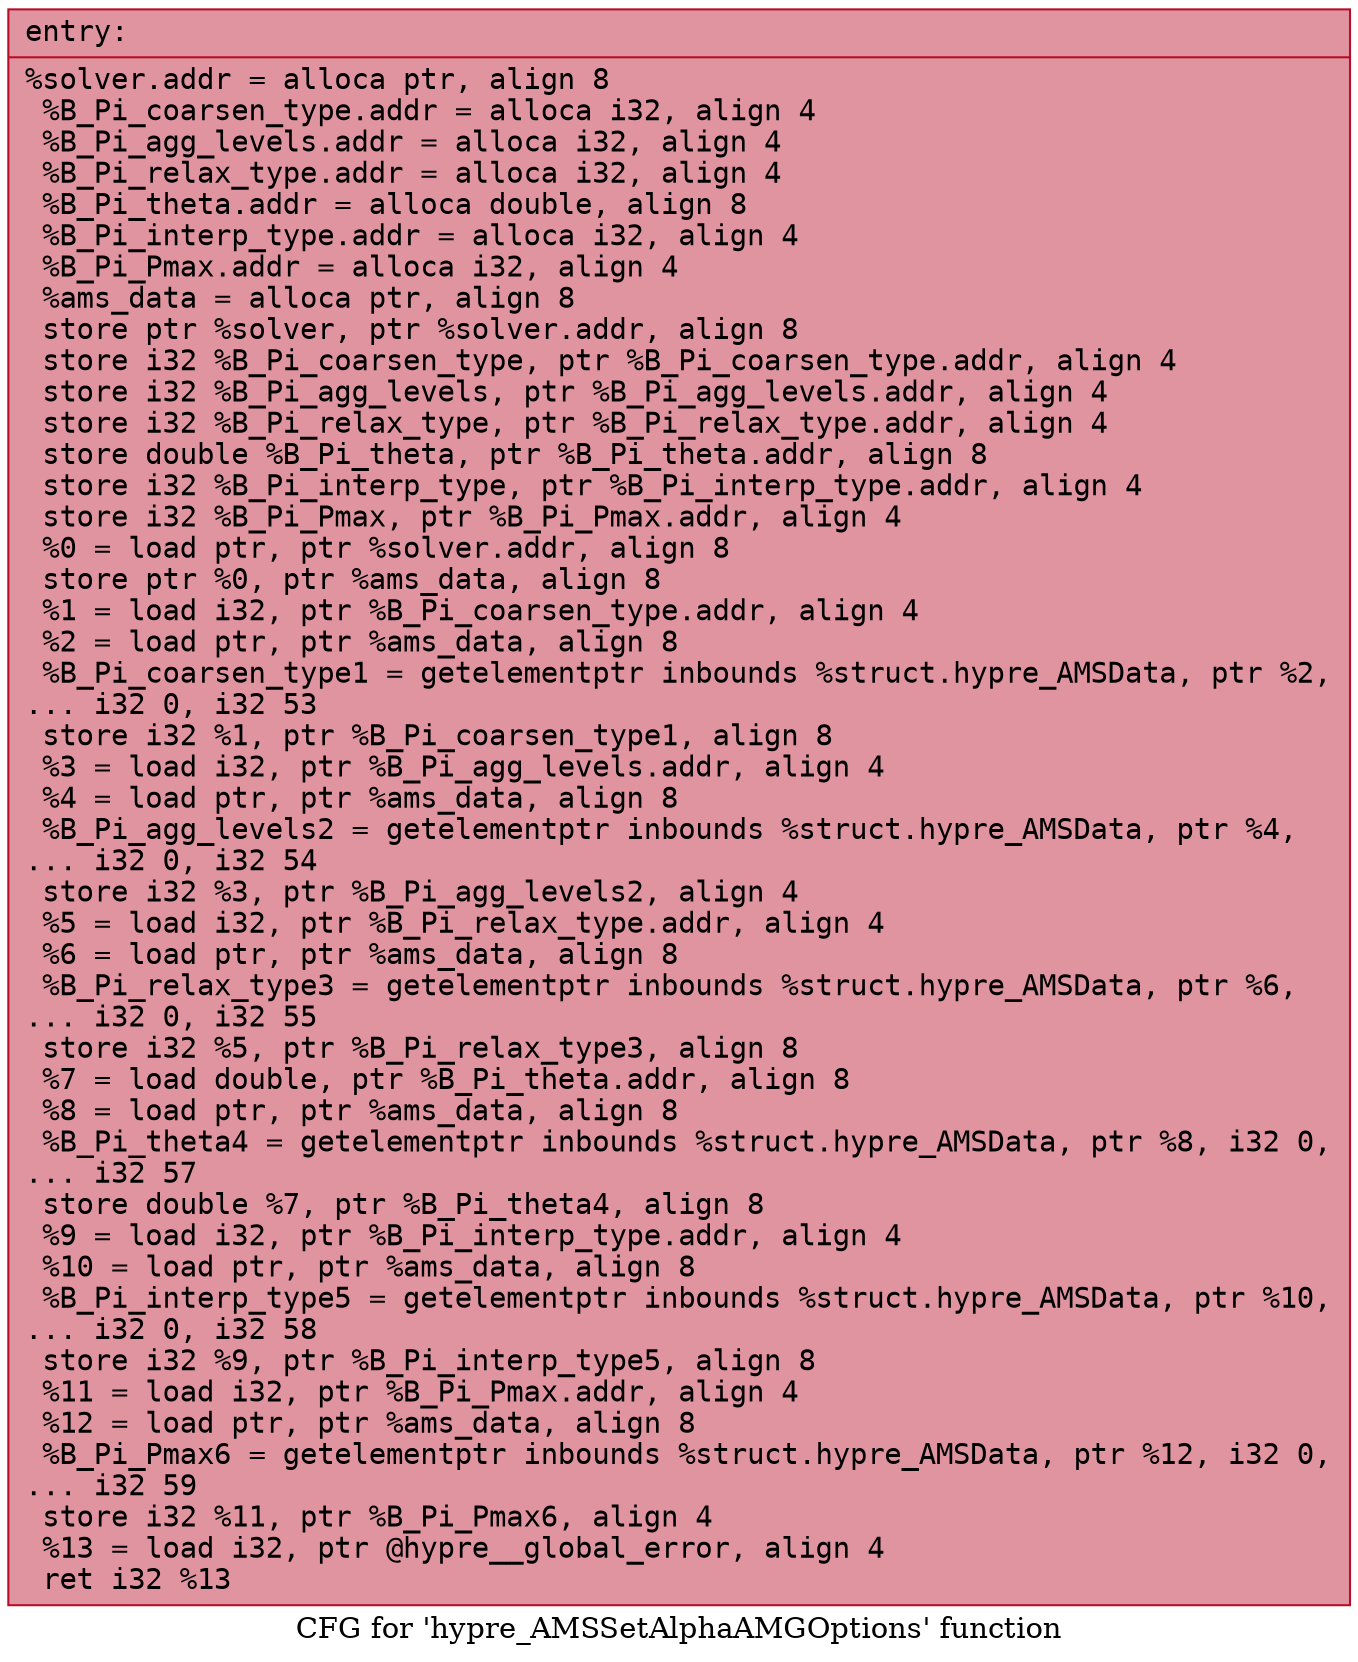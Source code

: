 digraph "CFG for 'hypre_AMSSetAlphaAMGOptions' function" {
	label="CFG for 'hypre_AMSSetAlphaAMGOptions' function";

	Node0x56058d79f790 [shape=record,color="#b70d28ff", style=filled, fillcolor="#b70d2870" fontname="Courier",label="{entry:\l|  %solver.addr = alloca ptr, align 8\l  %B_Pi_coarsen_type.addr = alloca i32, align 4\l  %B_Pi_agg_levels.addr = alloca i32, align 4\l  %B_Pi_relax_type.addr = alloca i32, align 4\l  %B_Pi_theta.addr = alloca double, align 8\l  %B_Pi_interp_type.addr = alloca i32, align 4\l  %B_Pi_Pmax.addr = alloca i32, align 4\l  %ams_data = alloca ptr, align 8\l  store ptr %solver, ptr %solver.addr, align 8\l  store i32 %B_Pi_coarsen_type, ptr %B_Pi_coarsen_type.addr, align 4\l  store i32 %B_Pi_agg_levels, ptr %B_Pi_agg_levels.addr, align 4\l  store i32 %B_Pi_relax_type, ptr %B_Pi_relax_type.addr, align 4\l  store double %B_Pi_theta, ptr %B_Pi_theta.addr, align 8\l  store i32 %B_Pi_interp_type, ptr %B_Pi_interp_type.addr, align 4\l  store i32 %B_Pi_Pmax, ptr %B_Pi_Pmax.addr, align 4\l  %0 = load ptr, ptr %solver.addr, align 8\l  store ptr %0, ptr %ams_data, align 8\l  %1 = load i32, ptr %B_Pi_coarsen_type.addr, align 4\l  %2 = load ptr, ptr %ams_data, align 8\l  %B_Pi_coarsen_type1 = getelementptr inbounds %struct.hypre_AMSData, ptr %2,\l... i32 0, i32 53\l  store i32 %1, ptr %B_Pi_coarsen_type1, align 8\l  %3 = load i32, ptr %B_Pi_agg_levels.addr, align 4\l  %4 = load ptr, ptr %ams_data, align 8\l  %B_Pi_agg_levels2 = getelementptr inbounds %struct.hypre_AMSData, ptr %4,\l... i32 0, i32 54\l  store i32 %3, ptr %B_Pi_agg_levels2, align 4\l  %5 = load i32, ptr %B_Pi_relax_type.addr, align 4\l  %6 = load ptr, ptr %ams_data, align 8\l  %B_Pi_relax_type3 = getelementptr inbounds %struct.hypre_AMSData, ptr %6,\l... i32 0, i32 55\l  store i32 %5, ptr %B_Pi_relax_type3, align 8\l  %7 = load double, ptr %B_Pi_theta.addr, align 8\l  %8 = load ptr, ptr %ams_data, align 8\l  %B_Pi_theta4 = getelementptr inbounds %struct.hypre_AMSData, ptr %8, i32 0,\l... i32 57\l  store double %7, ptr %B_Pi_theta4, align 8\l  %9 = load i32, ptr %B_Pi_interp_type.addr, align 4\l  %10 = load ptr, ptr %ams_data, align 8\l  %B_Pi_interp_type5 = getelementptr inbounds %struct.hypre_AMSData, ptr %10,\l... i32 0, i32 58\l  store i32 %9, ptr %B_Pi_interp_type5, align 8\l  %11 = load i32, ptr %B_Pi_Pmax.addr, align 4\l  %12 = load ptr, ptr %ams_data, align 8\l  %B_Pi_Pmax6 = getelementptr inbounds %struct.hypre_AMSData, ptr %12, i32 0,\l... i32 59\l  store i32 %11, ptr %B_Pi_Pmax6, align 4\l  %13 = load i32, ptr @hypre__global_error, align 4\l  ret i32 %13\l}"];
}
